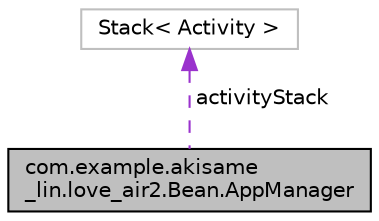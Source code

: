 digraph "com.example.akisame_lin.love_air2.Bean.AppManager"
{
 // LATEX_PDF_SIZE
  edge [fontname="Helvetica",fontsize="10",labelfontname="Helvetica",labelfontsize="10"];
  node [fontname="Helvetica",fontsize="10",shape=record];
  Node1 [label="com.example.akisame\l_lin.love_air2.Bean.AppManager",height=0.2,width=0.4,color="black", fillcolor="grey75", style="filled", fontcolor="black",tooltip=" "];
  Node2 -> Node1 [dir="back",color="darkorchid3",fontsize="10",style="dashed",label=" activityStack" ,fontname="Helvetica"];
  Node2 [label="Stack\< Activity \>",height=0.2,width=0.4,color="grey75", fillcolor="white", style="filled",tooltip=" "];
}
